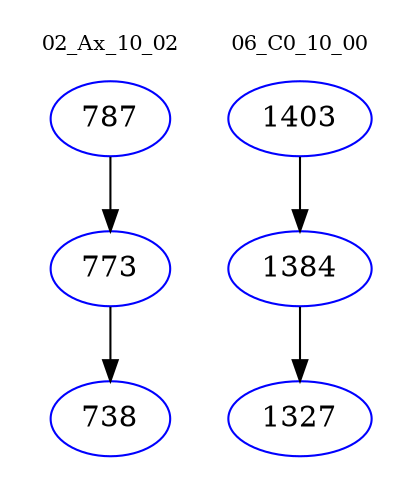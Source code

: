 digraph{
subgraph cluster_0 {
color = white
label = "02_Ax_10_02";
fontsize=10;
T0_787 [label="787", color="blue"]
T0_787 -> T0_773 [color="black"]
T0_773 [label="773", color="blue"]
T0_773 -> T0_738 [color="black"]
T0_738 [label="738", color="blue"]
}
subgraph cluster_1 {
color = white
label = "06_C0_10_00";
fontsize=10;
T1_1403 [label="1403", color="blue"]
T1_1403 -> T1_1384 [color="black"]
T1_1384 [label="1384", color="blue"]
T1_1384 -> T1_1327 [color="black"]
T1_1327 [label="1327", color="blue"]
}
}
